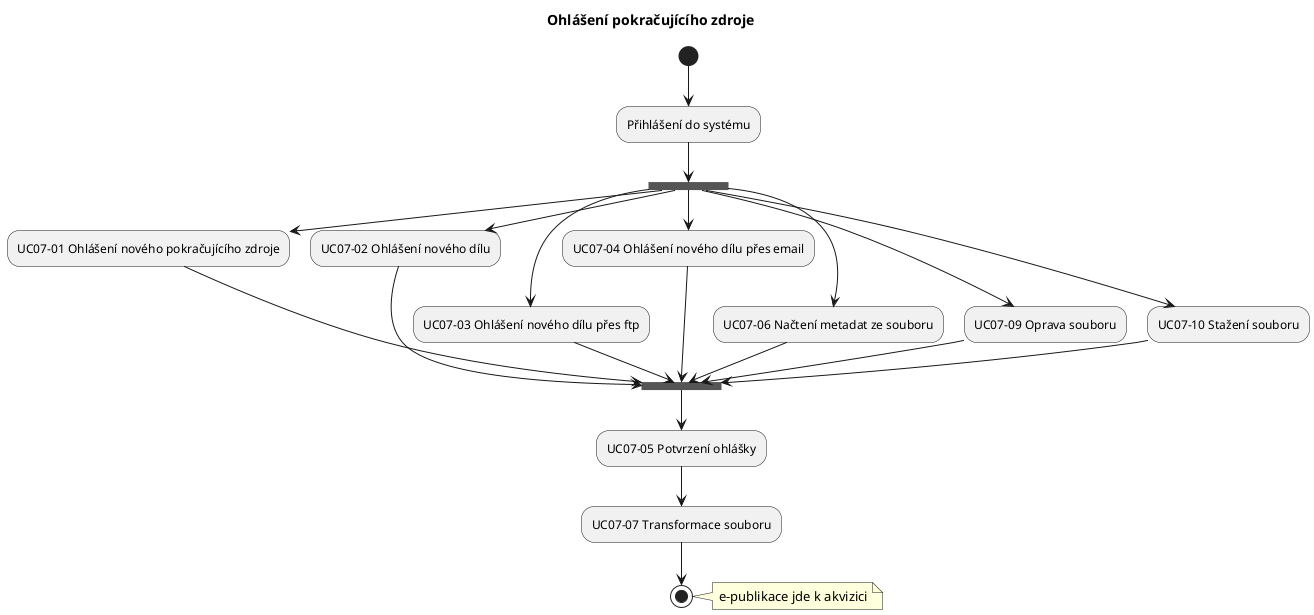 @startuml
title Ohlášení pokračujícího zdroje

(*) --> "Přihlášení do systému"
--> === OHL ===
=== OHL === --> "UC07-01 Ohlášení nového pokračujícího zdroje"
--> === OHL_E ===
=== OHL === --> "UC07-02 Ohlášení nového dílu"
--> === OHL_E ===
=== OHL === ---> "UC07-03 Ohlášení nového dílu přes ftp"
--> === OHL_E ===
=== OHL === --> "UC07-04 Ohlášení nového dílu přes email"
--> === OHL_E ===
=== OHL === ---> "UC07-06 Načtení metadat ze souboru"
--> === OHL_E ===
=== OHL === ---> "UC07-09 Oprava souboru"
--> === OHL_E ===
=== OHL === ---> "UC07-10 Stažení souboru"
--> === OHL_E ===

=== OHL_E === --> "UC07-05 Potvrzení ohlášky"
--> "UC07-07 Transformace souboru"
--> (*)

note right
e-publikace jde k akvizici
end note
@enduml
